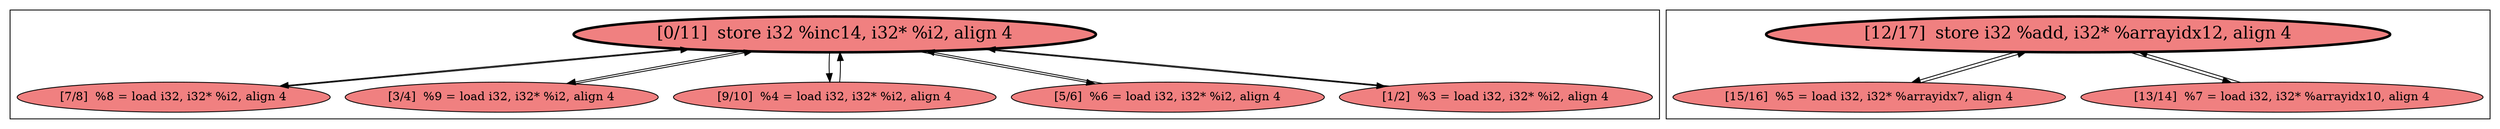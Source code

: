 
digraph G {



node127->node124 [ ]
node126->node127 [ ]
node127->node126 [ ]
node127->node123 [ ]
node124->node127 [ ]
node123->node127 [ ]
node127->node125 [ ]
node127->node128 [ ]
node130->node129 [ ]
node131->node130 [ ]
node130->node131 [ ]
node125->node127 [ ]
node129->node130 [ ]
node128->node127 [ ]


subgraph cluster1 {


node129 [fillcolor=lightcoral,label="[15/16]  %5 = load i32, i32* %arrayidx7, align 4",shape=ellipse,style=filled ]
node131 [fillcolor=lightcoral,label="[13/14]  %7 = load i32, i32* %arrayidx10, align 4",shape=ellipse,style=filled ]
node130 [penwidth=3.0,fontsize=20,fillcolor=lightcoral,label="[12/17]  store i32 %add, i32* %arrayidx12, align 4",shape=ellipse,style=filled ]



}

subgraph cluster0 {


node128 [fillcolor=lightcoral,label="[1/2]  %3 = load i32, i32* %i2, align 4",shape=ellipse,style=filled ]
node126 [fillcolor=lightcoral,label="[3/4]  %9 = load i32, i32* %i2, align 4",shape=ellipse,style=filled ]
node127 [penwidth=3.0,fontsize=20,fillcolor=lightcoral,label="[0/11]  store i32 %inc14, i32* %i2, align 4",shape=ellipse,style=filled ]
node123 [fillcolor=lightcoral,label="[9/10]  %4 = load i32, i32* %i2, align 4",shape=ellipse,style=filled ]
node125 [fillcolor=lightcoral,label="[5/6]  %6 = load i32, i32* %i2, align 4",shape=ellipse,style=filled ]
node124 [fillcolor=lightcoral,label="[7/8]  %8 = load i32, i32* %i2, align 4",shape=ellipse,style=filled ]



}

}
